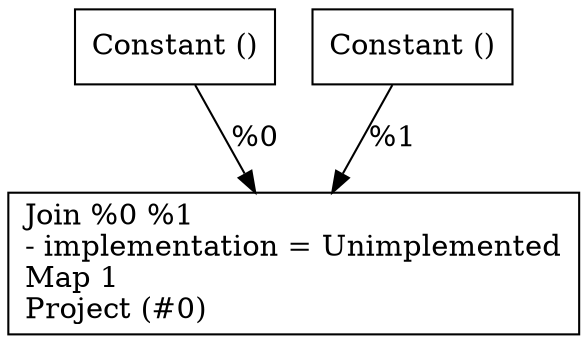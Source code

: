 digraph G {
    node0 [shape = record, label="Constant ()\l"]
    node1 [shape = record, label="Constant ()\l"]
    node2 [shape = record, label="Join %0 %1\l- implementation = Unimplemented\lMap 1\lProject (#0)\l"]
    node0 -> node2 [label = "%0\l"]
    node1 -> node2 [label = "%1\l"]
}
